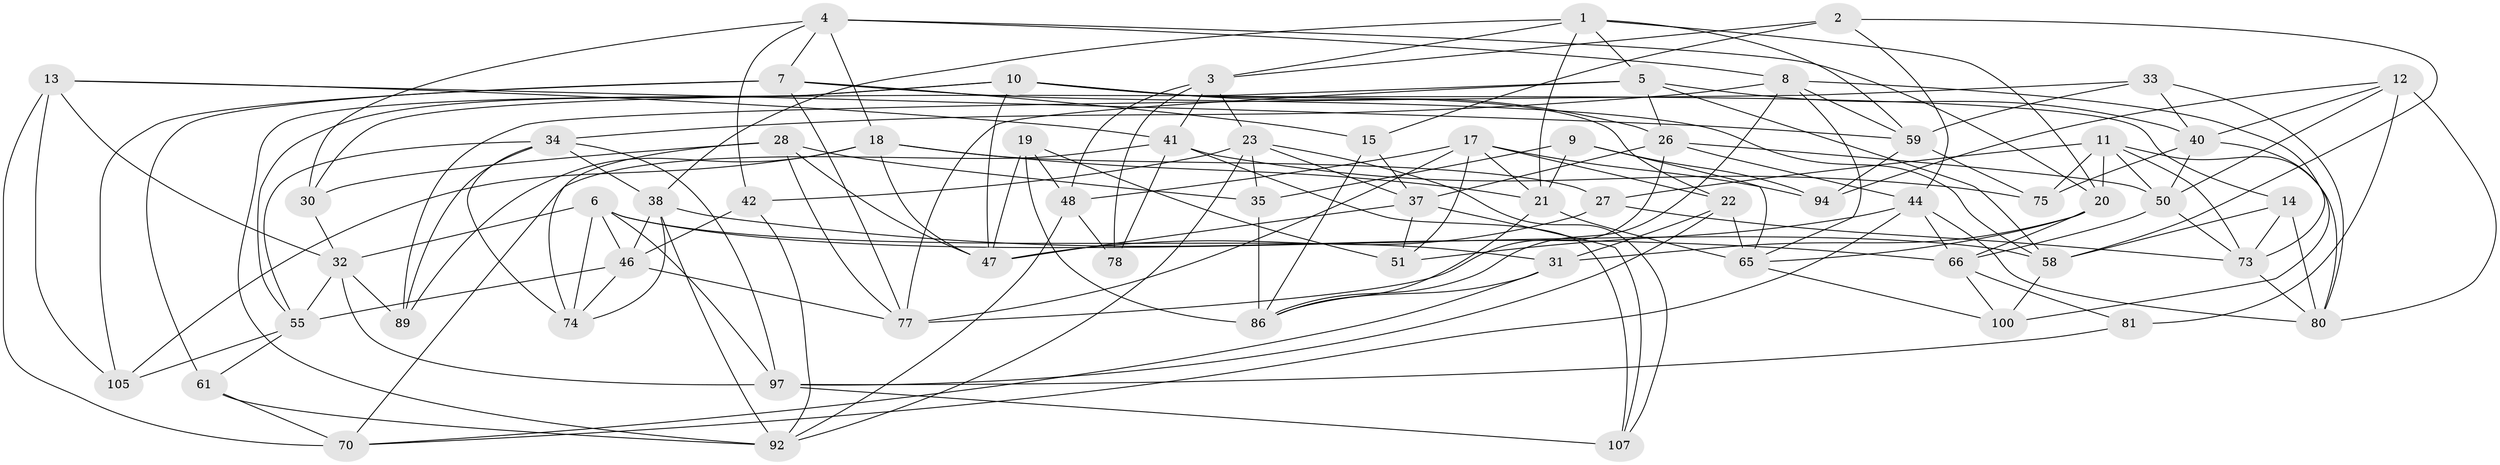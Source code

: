 // Generated by graph-tools (version 1.1) at 2025/52/02/27/25 19:52:28]
// undirected, 64 vertices, 167 edges
graph export_dot {
graph [start="1"]
  node [color=gray90,style=filled];
  1 [super="+43"];
  2;
  3 [super="+68"];
  4 [super="+49"];
  5 [super="+76"];
  6 [super="+29"];
  7 [super="+64"];
  8 [super="+16"];
  9;
  10 [super="+53"];
  11 [super="+102"];
  12 [super="+52"];
  13 [super="+98"];
  14;
  15;
  17 [super="+25"];
  18 [super="+54"];
  19;
  20 [super="+79"];
  21 [super="+45"];
  22 [super="+24"];
  23 [super="+56"];
  26 [super="+72"];
  27;
  28 [super="+36"];
  30;
  31 [super="+83"];
  32 [super="+87"];
  33;
  34 [super="+95"];
  35;
  37 [super="+39"];
  38 [super="+103"];
  40 [super="+67"];
  41 [super="+60"];
  42;
  44 [super="+108"];
  46 [super="+63"];
  47 [super="+93"];
  48 [super="+71"];
  50 [super="+57"];
  51;
  55 [super="+88"];
  58 [super="+62"];
  59 [super="+69"];
  61;
  65 [super="+99"];
  66 [super="+84"];
  70 [super="+91"];
  73 [super="+90"];
  74 [super="+85"];
  75;
  77 [super="+82"];
  78;
  80 [super="+104"];
  81;
  86 [super="+106"];
  89;
  92 [super="+96"];
  94;
  97 [super="+101"];
  100;
  105;
  107;
  1 -- 59;
  1 -- 3;
  1 -- 20;
  1 -- 38;
  1 -- 5;
  1 -- 21;
  2 -- 15;
  2 -- 3;
  2 -- 44;
  2 -- 58;
  3 -- 78;
  3 -- 48;
  3 -- 23;
  3 -- 41;
  4 -- 7;
  4 -- 18;
  4 -- 42;
  4 -- 20;
  4 -- 30;
  4 -- 8;
  5 -- 58;
  5 -- 30;
  5 -- 26;
  5 -- 40;
  5 -- 77;
  6 -- 46;
  6 -- 97;
  6 -- 74;
  6 -- 31;
  6 -- 58;
  6 -- 32;
  7 -- 77;
  7 -- 105;
  7 -- 58;
  7 -- 61;
  7 -- 15;
  8 -- 86;
  8 -- 73;
  8 -- 59;
  8 -- 65;
  8 -- 34;
  9 -- 65;
  9 -- 21;
  9 -- 94;
  9 -- 35;
  10 -- 22;
  10 -- 47;
  10 -- 14;
  10 -- 55;
  10 -- 92;
  10 -- 26;
  11 -- 27;
  11 -- 73;
  11 -- 20;
  11 -- 80;
  11 -- 75;
  11 -- 50;
  12 -- 81 [weight=2];
  12 -- 40;
  12 -- 94;
  12 -- 50;
  12 -- 80;
  13 -- 70 [weight=2];
  13 -- 59;
  13 -- 41;
  13 -- 105;
  13 -- 32;
  14 -- 80;
  14 -- 73;
  14 -- 58;
  15 -- 37;
  15 -- 86;
  17 -- 22;
  17 -- 94;
  17 -- 51;
  17 -- 48;
  17 -- 77;
  17 -- 21;
  18 -- 89;
  18 -- 105;
  18 -- 27;
  18 -- 47;
  18 -- 21;
  19 -- 51;
  19 -- 48;
  19 -- 86;
  19 -- 47;
  20 -- 66;
  20 -- 65;
  20 -- 31;
  21 -- 86;
  21 -- 65;
  22 -- 97;
  22 -- 65;
  22 -- 31 [weight=2];
  23 -- 107;
  23 -- 42;
  23 -- 35;
  23 -- 92;
  23 -- 37;
  26 -- 50;
  26 -- 44;
  26 -- 77;
  26 -- 37;
  27 -- 47;
  27 -- 73;
  28 -- 74 [weight=2];
  28 -- 30;
  28 -- 77;
  28 -- 35;
  28 -- 47;
  30 -- 32;
  31 -- 70;
  31 -- 86;
  32 -- 55;
  32 -- 97;
  32 -- 89;
  33 -- 89;
  33 -- 59;
  33 -- 40;
  33 -- 80;
  34 -- 38;
  34 -- 97;
  34 -- 89;
  34 -- 74;
  34 -- 55;
  35 -- 86;
  37 -- 51;
  37 -- 47;
  37 -- 107;
  38 -- 66;
  38 -- 74;
  38 -- 92;
  38 -- 46;
  40 -- 75;
  40 -- 100;
  40 -- 50;
  41 -- 107;
  41 -- 70;
  41 -- 78;
  41 -- 75;
  42 -- 92;
  42 -- 46;
  44 -- 51;
  44 -- 70;
  44 -- 66;
  44 -- 80;
  46 -- 74;
  46 -- 77;
  46 -- 55;
  48 -- 78 [weight=2];
  48 -- 92;
  50 -- 73;
  50 -- 66;
  55 -- 61;
  55 -- 105;
  58 -- 100;
  59 -- 94;
  59 -- 75;
  61 -- 70;
  61 -- 92;
  65 -- 100;
  66 -- 100;
  66 -- 81;
  73 -- 80;
  81 -- 97;
  97 -- 107;
}
